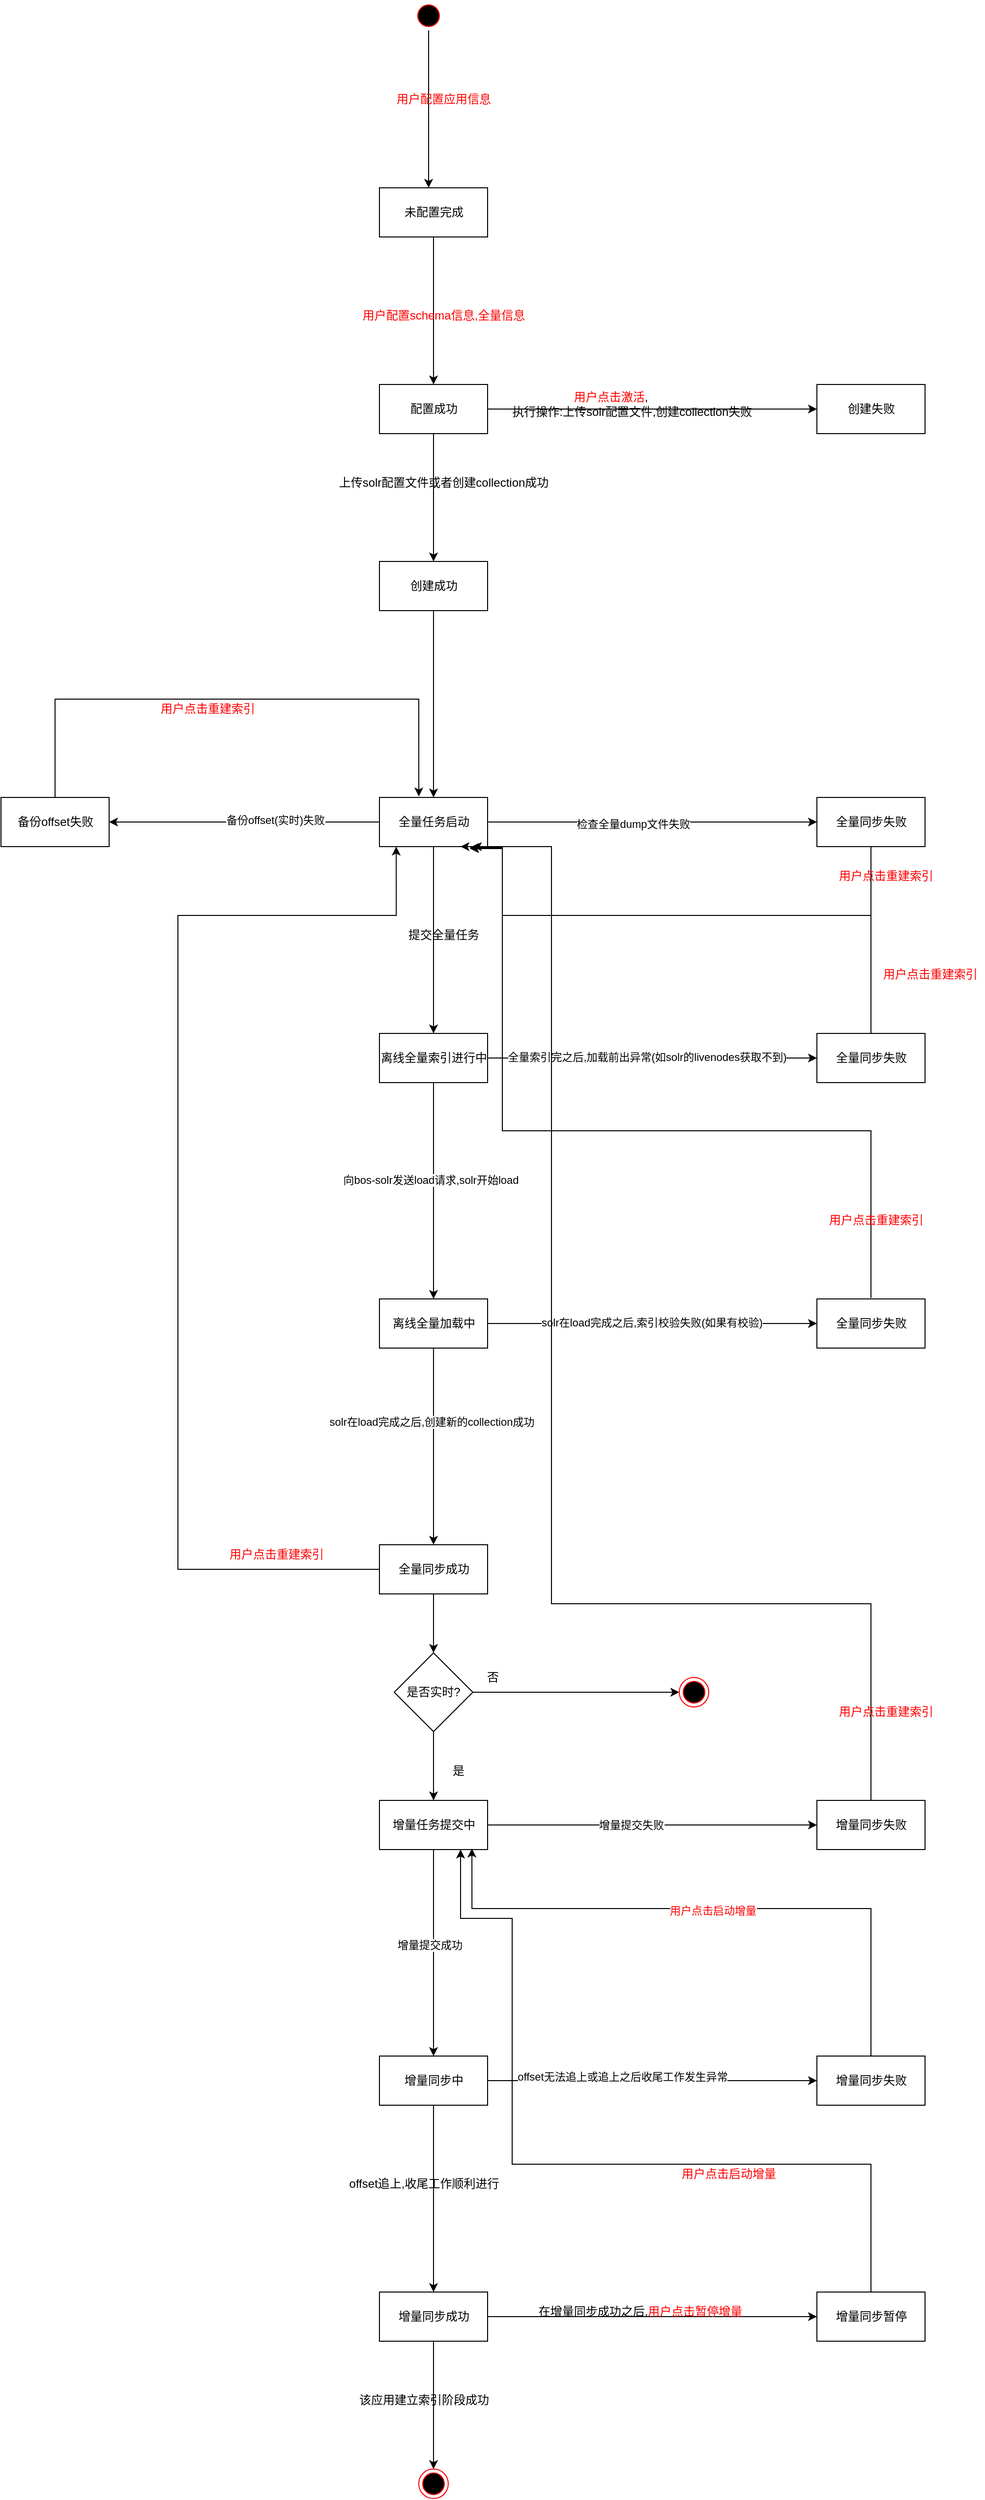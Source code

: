 <mxfile version="13.7.5" type="github">
  <diagram id="E6UDTMIK5SfPo9EAQP29" name="Page-1">
    <mxGraphModel dx="2595" dy="1629" grid="1" gridSize="10" guides="1" tooltips="1" connect="1" arrows="1" fold="1" page="1" pageScale="1" pageWidth="1169" pageHeight="826" math="0" shadow="0">
      <root>
        <mxCell id="0" />
        <mxCell id="1" parent="0" />
        <mxCell id="pfTwy-6_xwasAA1-WFlj-38" style="edgeStyle=orthogonalEdgeStyle;rounded=0;orthogonalLoop=1;jettySize=auto;html=1;" edge="1" parent="1" source="xRANGXOFlQ8uoqTKwq2T-1">
          <mxGeometry relative="1" as="geometry">
            <mxPoint x="425" y="-200" as="targetPoint" />
          </mxGeometry>
        </mxCell>
        <mxCell id="xRANGXOFlQ8uoqTKwq2T-1" value="" style="ellipse;html=1;shape=startState;fillColor=#000000;strokeColor=#ff0000;" parent="1" vertex="1">
          <mxGeometry x="410" y="-390" width="30" height="30" as="geometry" />
        </mxCell>
        <mxCell id="xRANGXOFlQ8uoqTKwq2T-8" value="" style="edgeStyle=orthogonalEdgeStyle;rounded=0;orthogonalLoop=1;jettySize=auto;html=1;" parent="1" source="xRANGXOFlQ8uoqTKwq2T-6" target="xRANGXOFlQ8uoqTKwq2T-7" edge="1">
          <mxGeometry relative="1" as="geometry" />
        </mxCell>
        <mxCell id="xRANGXOFlQ8uoqTKwq2T-6" value="未配置完成" style="html=1;" parent="1" vertex="1">
          <mxGeometry x="375" y="-200" width="110" height="50" as="geometry" />
        </mxCell>
        <mxCell id="xRANGXOFlQ8uoqTKwq2T-10" value="" style="edgeStyle=orthogonalEdgeStyle;rounded=0;orthogonalLoop=1;jettySize=auto;html=1;" parent="1" source="xRANGXOFlQ8uoqTKwq2T-7" target="xRANGXOFlQ8uoqTKwq2T-9" edge="1">
          <mxGeometry relative="1" as="geometry" />
        </mxCell>
        <mxCell id="xRANGXOFlQ8uoqTKwq2T-15" style="edgeStyle=orthogonalEdgeStyle;rounded=0;orthogonalLoop=1;jettySize=auto;html=1;entryX=0;entryY=0.5;entryDx=0;entryDy=0;" parent="1" source="xRANGXOFlQ8uoqTKwq2T-7" target="xRANGXOFlQ8uoqTKwq2T-11" edge="1">
          <mxGeometry relative="1" as="geometry" />
        </mxCell>
        <mxCell id="xRANGXOFlQ8uoqTKwq2T-7" value="配置成功" style="html=1;" parent="1" vertex="1">
          <mxGeometry x="375" width="110" height="50" as="geometry" />
        </mxCell>
        <mxCell id="xRANGXOFlQ8uoqTKwq2T-19" value="" style="edgeStyle=orthogonalEdgeStyle;rounded=0;orthogonalLoop=1;jettySize=auto;html=1;" parent="1" source="xRANGXOFlQ8uoqTKwq2T-9" target="xRANGXOFlQ8uoqTKwq2T-18" edge="1">
          <mxGeometry relative="1" as="geometry" />
        </mxCell>
        <mxCell id="xRANGXOFlQ8uoqTKwq2T-9" value="创建成功" style="html=1;" parent="1" vertex="1">
          <mxGeometry x="375" y="180" width="110" height="50" as="geometry" />
        </mxCell>
        <mxCell id="xRANGXOFlQ8uoqTKwq2T-11" value="创建失败" style="html=1;" parent="1" vertex="1">
          <mxGeometry x="820" width="110" height="50" as="geometry" />
        </mxCell>
        <mxCell id="xRANGXOFlQ8uoqTKwq2T-22" style="edgeStyle=orthogonalEdgeStyle;rounded=0;orthogonalLoop=1;jettySize=auto;html=1;entryX=0;entryY=0.5;entryDx=0;entryDy=0;" parent="1" source="xRANGXOFlQ8uoqTKwq2T-18" target="xRANGXOFlQ8uoqTKwq2T-20" edge="1">
          <mxGeometry relative="1" as="geometry" />
        </mxCell>
        <mxCell id="pfTwy-6_xwasAA1-WFlj-45" value="检查全量dump文件失败" style="edgeLabel;html=1;align=center;verticalAlign=middle;resizable=0;points=[];" vertex="1" connectable="0" parent="xRANGXOFlQ8uoqTKwq2T-22">
          <mxGeometry x="-0.116" y="-2" relative="1" as="geometry">
            <mxPoint as="offset" />
          </mxGeometry>
        </mxCell>
        <mxCell id="xRANGXOFlQ8uoqTKwq2T-24" value="" style="edgeStyle=orthogonalEdgeStyle;rounded=0;orthogonalLoop=1;jettySize=auto;html=1;" parent="1" source="xRANGXOFlQ8uoqTKwq2T-18" target="xRANGXOFlQ8uoqTKwq2T-23" edge="1">
          <mxGeometry relative="1" as="geometry" />
        </mxCell>
        <mxCell id="pfTwy-6_xwasAA1-WFlj-31" value="" style="edgeStyle=orthogonalEdgeStyle;rounded=0;orthogonalLoop=1;jettySize=auto;html=1;" edge="1" parent="1" source="xRANGXOFlQ8uoqTKwq2T-18" target="pfTwy-6_xwasAA1-WFlj-30">
          <mxGeometry relative="1" as="geometry" />
        </mxCell>
        <mxCell id="pfTwy-6_xwasAA1-WFlj-43" value="备份offset(实时)失败" style="edgeLabel;html=1;align=center;verticalAlign=middle;resizable=0;points=[];" vertex="1" connectable="0" parent="pfTwy-6_xwasAA1-WFlj-31">
          <mxGeometry x="-0.229" y="-2" relative="1" as="geometry">
            <mxPoint as="offset" />
          </mxGeometry>
        </mxCell>
        <mxCell id="xRANGXOFlQ8uoqTKwq2T-18" value="全量任务启动" style="html=1;" parent="1" vertex="1">
          <mxGeometry x="375" y="420" width="110" height="50" as="geometry" />
        </mxCell>
        <mxCell id="pfTwy-6_xwasAA1-WFlj-65" style="edgeStyle=orthogonalEdgeStyle;rounded=0;orthogonalLoop=1;jettySize=auto;html=1;" edge="1" parent="1" source="xRANGXOFlQ8uoqTKwq2T-20">
          <mxGeometry relative="1" as="geometry">
            <mxPoint x="470" y="470" as="targetPoint" />
            <Array as="points">
              <mxPoint x="875" y="540" />
              <mxPoint x="500" y="540" />
              <mxPoint x="500" y="470" />
            </Array>
          </mxGeometry>
        </mxCell>
        <mxCell id="xRANGXOFlQ8uoqTKwq2T-20" value="全量同步失败" style="html=1;" parent="1" vertex="1">
          <mxGeometry x="820" y="420" width="110" height="50" as="geometry" />
        </mxCell>
        <mxCell id="xRANGXOFlQ8uoqTKwq2T-26" value="" style="edgeStyle=orthogonalEdgeStyle;rounded=0;orthogonalLoop=1;jettySize=auto;html=1;" parent="1" source="xRANGXOFlQ8uoqTKwq2T-23" target="xRANGXOFlQ8uoqTKwq2T-25" edge="1">
          <mxGeometry relative="1" as="geometry" />
        </mxCell>
        <mxCell id="pfTwy-6_xwasAA1-WFlj-47" value="全量索引完之后,加载前出异常(如solr的livenodes获取不到)" style="edgeLabel;html=1;align=center;verticalAlign=middle;resizable=0;points=[];" vertex="1" connectable="0" parent="xRANGXOFlQ8uoqTKwq2T-26">
          <mxGeometry x="-0.033" y="1" relative="1" as="geometry">
            <mxPoint as="offset" />
          </mxGeometry>
        </mxCell>
        <mxCell id="xRANGXOFlQ8uoqTKwq2T-28" value="" style="edgeStyle=orthogonalEdgeStyle;rounded=0;orthogonalLoop=1;jettySize=auto;html=1;" parent="1" source="xRANGXOFlQ8uoqTKwq2T-23" target="xRANGXOFlQ8uoqTKwq2T-27" edge="1">
          <mxGeometry relative="1" as="geometry" />
        </mxCell>
        <mxCell id="pfTwy-6_xwasAA1-WFlj-48" value="向bos-solr发送load请求,solr开始load" style="edgeLabel;html=1;align=center;verticalAlign=middle;resizable=0;points=[];" vertex="1" connectable="0" parent="xRANGXOFlQ8uoqTKwq2T-28">
          <mxGeometry x="-0.1" y="-3" relative="1" as="geometry">
            <mxPoint as="offset" />
          </mxGeometry>
        </mxCell>
        <mxCell id="xRANGXOFlQ8uoqTKwq2T-23" value="离线全量索引进行中" style="html=1;" parent="1" vertex="1">
          <mxGeometry x="375" y="660" width="110" height="50" as="geometry" />
        </mxCell>
        <mxCell id="pfTwy-6_xwasAA1-WFlj-63" style="edgeStyle=orthogonalEdgeStyle;rounded=0;orthogonalLoop=1;jettySize=auto;html=1;entryX=0.836;entryY=1.04;entryDx=0;entryDy=0;entryPerimeter=0;" edge="1" parent="1" source="xRANGXOFlQ8uoqTKwq2T-25" target="xRANGXOFlQ8uoqTKwq2T-18">
          <mxGeometry relative="1" as="geometry">
            <Array as="points">
              <mxPoint x="875" y="540" />
              <mxPoint x="500" y="540" />
              <mxPoint x="500" y="472" />
            </Array>
          </mxGeometry>
        </mxCell>
        <mxCell id="xRANGXOFlQ8uoqTKwq2T-25" value="全量同步失败" style="html=1;" parent="1" vertex="1">
          <mxGeometry x="820" y="660" width="110" height="50" as="geometry" />
        </mxCell>
        <mxCell id="pfTwy-6_xwasAA1-WFlj-2" value="" style="edgeStyle=orthogonalEdgeStyle;rounded=0;orthogonalLoop=1;jettySize=auto;html=1;" edge="1" parent="1" source="xRANGXOFlQ8uoqTKwq2T-27" target="pfTwy-6_xwasAA1-WFlj-1">
          <mxGeometry relative="1" as="geometry" />
        </mxCell>
        <mxCell id="pfTwy-6_xwasAA1-WFlj-49" value="solr在load完成之后,索引校验失败(如果有校验)" style="edgeLabel;html=1;align=center;verticalAlign=middle;resizable=0;points=[];" vertex="1" connectable="0" parent="pfTwy-6_xwasAA1-WFlj-2">
          <mxGeometry x="-0.003" y="1" relative="1" as="geometry">
            <mxPoint as="offset" />
          </mxGeometry>
        </mxCell>
        <mxCell id="pfTwy-6_xwasAA1-WFlj-4" value="" style="edgeStyle=orthogonalEdgeStyle;rounded=0;orthogonalLoop=1;jettySize=auto;html=1;" edge="1" parent="1" source="xRANGXOFlQ8uoqTKwq2T-27" target="pfTwy-6_xwasAA1-WFlj-3">
          <mxGeometry relative="1" as="geometry" />
        </mxCell>
        <mxCell id="pfTwy-6_xwasAA1-WFlj-50" value="solr在load完成之后,创建新的collection成功" style="edgeLabel;html=1;align=center;verticalAlign=middle;resizable=0;points=[];" vertex="1" connectable="0" parent="pfTwy-6_xwasAA1-WFlj-4">
          <mxGeometry x="-0.25" y="-2" relative="1" as="geometry">
            <mxPoint as="offset" />
          </mxGeometry>
        </mxCell>
        <mxCell id="xRANGXOFlQ8uoqTKwq2T-27" value="离线全量加载中" style="html=1;" parent="1" vertex="1">
          <mxGeometry x="375" y="930" width="110" height="50" as="geometry" />
        </mxCell>
        <mxCell id="pfTwy-6_xwasAA1-WFlj-64" style="edgeStyle=orthogonalEdgeStyle;rounded=0;orthogonalLoop=1;jettySize=auto;html=1;entryX=0.836;entryY=1.04;entryDx=0;entryDy=0;entryPerimeter=0;" edge="1" parent="1">
          <mxGeometry relative="1" as="geometry">
            <mxPoint x="875" y="929" as="sourcePoint" />
            <mxPoint x="466.96" y="471" as="targetPoint" />
            <Array as="points">
              <mxPoint x="875" y="759" />
              <mxPoint x="500" y="759" />
              <mxPoint x="500" y="471" />
            </Array>
          </mxGeometry>
        </mxCell>
        <mxCell id="pfTwy-6_xwasAA1-WFlj-1" value="全量同步失败" style="html=1;" vertex="1" parent="1">
          <mxGeometry x="820" y="930" width="110" height="50" as="geometry" />
        </mxCell>
        <mxCell id="pfTwy-6_xwasAA1-WFlj-6" value="" style="edgeStyle=orthogonalEdgeStyle;rounded=0;orthogonalLoop=1;jettySize=auto;html=1;" edge="1" parent="1" source="pfTwy-6_xwasAA1-WFlj-3" target="pfTwy-6_xwasAA1-WFlj-5">
          <mxGeometry relative="1" as="geometry" />
        </mxCell>
        <mxCell id="pfTwy-6_xwasAA1-WFlj-69" style="edgeStyle=orthogonalEdgeStyle;rounded=0;orthogonalLoop=1;jettySize=auto;html=1;entryX=0.155;entryY=1;entryDx=0;entryDy=0;entryPerimeter=0;" edge="1" parent="1" source="pfTwy-6_xwasAA1-WFlj-3" target="xRANGXOFlQ8uoqTKwq2T-18">
          <mxGeometry relative="1" as="geometry">
            <Array as="points">
              <mxPoint x="170" y="1205" />
              <mxPoint x="170" y="540" />
              <mxPoint x="392" y="540" />
            </Array>
          </mxGeometry>
        </mxCell>
        <mxCell id="pfTwy-6_xwasAA1-WFlj-3" value="全量同步成功" style="html=1;" vertex="1" parent="1">
          <mxGeometry x="375" y="1180" width="110" height="50" as="geometry" />
        </mxCell>
        <mxCell id="pfTwy-6_xwasAA1-WFlj-9" value="" style="edgeStyle=orthogonalEdgeStyle;rounded=0;orthogonalLoop=1;jettySize=auto;html=1;entryX=0;entryY=0.5;entryDx=0;entryDy=0;" edge="1" parent="1" source="pfTwy-6_xwasAA1-WFlj-5" target="pfTwy-6_xwasAA1-WFlj-11">
          <mxGeometry relative="1" as="geometry">
            <mxPoint x="530" y="1330" as="targetPoint" />
          </mxGeometry>
        </mxCell>
        <mxCell id="pfTwy-6_xwasAA1-WFlj-18" value="" style="edgeStyle=orthogonalEdgeStyle;rounded=0;orthogonalLoop=1;jettySize=auto;html=1;entryX=0.5;entryY=0;entryDx=0;entryDy=0;" edge="1" parent="1" source="pfTwy-6_xwasAA1-WFlj-5" target="pfTwy-6_xwasAA1-WFlj-19">
          <mxGeometry relative="1" as="geometry">
            <mxPoint x="430" y="1150" as="targetPoint" />
          </mxGeometry>
        </mxCell>
        <mxCell id="pfTwy-6_xwasAA1-WFlj-5" value="是否实时?" style="rhombus;whiteSpace=wrap;html=1;" vertex="1" parent="1">
          <mxGeometry x="390" y="1290" width="80" height="80" as="geometry" />
        </mxCell>
        <mxCell id="pfTwy-6_xwasAA1-WFlj-10" value="否" style="text;html=1;align=center;verticalAlign=middle;resizable=0;points=[];autosize=1;" vertex="1" parent="1">
          <mxGeometry x="475" y="1305" width="30" height="20" as="geometry" />
        </mxCell>
        <mxCell id="pfTwy-6_xwasAA1-WFlj-11" value="" style="ellipse;html=1;shape=endState;fillColor=#000000;strokeColor=#ff0000;" vertex="1" parent="1">
          <mxGeometry x="680" y="1315" width="30" height="30" as="geometry" />
        </mxCell>
        <mxCell id="pfTwy-6_xwasAA1-WFlj-23" value="" style="edgeStyle=orthogonalEdgeStyle;rounded=0;orthogonalLoop=1;jettySize=auto;html=1;" edge="1" parent="1" source="pfTwy-6_xwasAA1-WFlj-19" target="pfTwy-6_xwasAA1-WFlj-22">
          <mxGeometry relative="1" as="geometry" />
        </mxCell>
        <mxCell id="pfTwy-6_xwasAA1-WFlj-52" value="增量提交成功" style="edgeLabel;html=1;align=center;verticalAlign=middle;resizable=0;points=[];" vertex="1" connectable="0" parent="pfTwy-6_xwasAA1-WFlj-23">
          <mxGeometry x="-0.076" y="-4" relative="1" as="geometry">
            <mxPoint as="offset" />
          </mxGeometry>
        </mxCell>
        <mxCell id="pfTwy-6_xwasAA1-WFlj-25" value="" style="edgeStyle=orthogonalEdgeStyle;rounded=0;orthogonalLoop=1;jettySize=auto;html=1;" edge="1" parent="1" source="pfTwy-6_xwasAA1-WFlj-19" target="pfTwy-6_xwasAA1-WFlj-24">
          <mxGeometry relative="1" as="geometry" />
        </mxCell>
        <mxCell id="pfTwy-6_xwasAA1-WFlj-51" value="增量提交失败" style="edgeLabel;html=1;align=center;verticalAlign=middle;resizable=0;points=[];" vertex="1" connectable="0" parent="pfTwy-6_xwasAA1-WFlj-25">
          <mxGeometry x="-0.128" relative="1" as="geometry">
            <mxPoint as="offset" />
          </mxGeometry>
        </mxCell>
        <mxCell id="pfTwy-6_xwasAA1-WFlj-19" value="增量任务提交中" style="html=1;" vertex="1" parent="1">
          <mxGeometry x="375" y="1440" width="110" height="50" as="geometry" />
        </mxCell>
        <mxCell id="pfTwy-6_xwasAA1-WFlj-21" value="是" style="text;html=1;align=center;verticalAlign=middle;resizable=0;points=[];autosize=1;" vertex="1" parent="1">
          <mxGeometry x="440" y="1400" width="30" height="20" as="geometry" />
        </mxCell>
        <mxCell id="pfTwy-6_xwasAA1-WFlj-27" value="" style="edgeStyle=orthogonalEdgeStyle;rounded=0;orthogonalLoop=1;jettySize=auto;html=1;" edge="1" parent="1" source="pfTwy-6_xwasAA1-WFlj-22" target="pfTwy-6_xwasAA1-WFlj-26">
          <mxGeometry relative="1" as="geometry" />
        </mxCell>
        <mxCell id="pfTwy-6_xwasAA1-WFlj-29" value="" style="edgeStyle=orthogonalEdgeStyle;rounded=0;orthogonalLoop=1;jettySize=auto;html=1;" edge="1" parent="1" source="pfTwy-6_xwasAA1-WFlj-22" target="pfTwy-6_xwasAA1-WFlj-28">
          <mxGeometry relative="1" as="geometry" />
        </mxCell>
        <mxCell id="pfTwy-6_xwasAA1-WFlj-53" value="offset无法追上或追上之后收尾工作发生异常" style="edgeLabel;html=1;align=center;verticalAlign=middle;resizable=0;points=[];" vertex="1" connectable="0" parent="pfTwy-6_xwasAA1-WFlj-29">
          <mxGeometry x="-0.182" y="4" relative="1" as="geometry">
            <mxPoint as="offset" />
          </mxGeometry>
        </mxCell>
        <mxCell id="pfTwy-6_xwasAA1-WFlj-22" value="增量同步中" style="html=1;" vertex="1" parent="1">
          <mxGeometry x="375" y="1700" width="110" height="50" as="geometry" />
        </mxCell>
        <mxCell id="pfTwy-6_xwasAA1-WFlj-71" style="edgeStyle=orthogonalEdgeStyle;rounded=0;orthogonalLoop=1;jettySize=auto;html=1;entryX=0.75;entryY=1;entryDx=0;entryDy=0;" edge="1" parent="1" source="pfTwy-6_xwasAA1-WFlj-24" target="xRANGXOFlQ8uoqTKwq2T-18">
          <mxGeometry relative="1" as="geometry">
            <Array as="points">
              <mxPoint x="875" y="1240" />
              <mxPoint x="550" y="1240" />
              <mxPoint x="550" y="470" />
            </Array>
          </mxGeometry>
        </mxCell>
        <mxCell id="pfTwy-6_xwasAA1-WFlj-24" value="增量同步失败" style="html=1;" vertex="1" parent="1">
          <mxGeometry x="820" y="1440" width="110" height="50" as="geometry" />
        </mxCell>
        <mxCell id="pfTwy-6_xwasAA1-WFlj-33" value="" style="edgeStyle=orthogonalEdgeStyle;rounded=0;orthogonalLoop=1;jettySize=auto;html=1;" edge="1" parent="1" source="pfTwy-6_xwasAA1-WFlj-26" target="pfTwy-6_xwasAA1-WFlj-32">
          <mxGeometry relative="1" as="geometry" />
        </mxCell>
        <mxCell id="pfTwy-6_xwasAA1-WFlj-35" value="" style="edgeStyle=orthogonalEdgeStyle;rounded=0;orthogonalLoop=1;jettySize=auto;html=1;entryX=0.5;entryY=0;entryDx=0;entryDy=0;" edge="1" parent="1" source="pfTwy-6_xwasAA1-WFlj-26" target="pfTwy-6_xwasAA1-WFlj-36">
          <mxGeometry relative="1" as="geometry">
            <mxPoint x="430" y="1560" as="targetPoint" />
          </mxGeometry>
        </mxCell>
        <mxCell id="pfTwy-6_xwasAA1-WFlj-26" value="增量同步成功" style="html=1;" vertex="1" parent="1">
          <mxGeometry x="375" y="1940" width="110" height="50" as="geometry" />
        </mxCell>
        <mxCell id="pfTwy-6_xwasAA1-WFlj-59" style="edgeStyle=orthogonalEdgeStyle;rounded=0;orthogonalLoop=1;jettySize=auto;html=1;entryX=0.855;entryY=0.98;entryDx=0;entryDy=0;entryPerimeter=0;" edge="1" parent="1" source="pfTwy-6_xwasAA1-WFlj-28" target="pfTwy-6_xwasAA1-WFlj-19">
          <mxGeometry relative="1" as="geometry">
            <Array as="points">
              <mxPoint x="875" y="1550" />
              <mxPoint x="469" y="1550" />
            </Array>
          </mxGeometry>
        </mxCell>
        <mxCell id="pfTwy-6_xwasAA1-WFlj-60" value="&lt;font color=&quot;#ff0000&quot;&gt;用户点击启动增量&lt;/font&gt;" style="edgeLabel;html=1;align=center;verticalAlign=middle;resizable=0;points=[];" vertex="1" connectable="0" parent="pfTwy-6_xwasAA1-WFlj-59">
          <mxGeometry x="0.008" y="2" relative="1" as="geometry">
            <mxPoint as="offset" />
          </mxGeometry>
        </mxCell>
        <mxCell id="pfTwy-6_xwasAA1-WFlj-28" value="增量同步失败" style="html=1;" vertex="1" parent="1">
          <mxGeometry x="820" y="1700" width="110" height="50" as="geometry" />
        </mxCell>
        <mxCell id="pfTwy-6_xwasAA1-WFlj-73" style="edgeStyle=orthogonalEdgeStyle;rounded=0;orthogonalLoop=1;jettySize=auto;html=1;entryX=0.364;entryY=-0.02;entryDx=0;entryDy=0;entryPerimeter=0;" edge="1" parent="1" source="pfTwy-6_xwasAA1-WFlj-30" target="xRANGXOFlQ8uoqTKwq2T-18">
          <mxGeometry relative="1" as="geometry">
            <Array as="points">
              <mxPoint x="45" y="320" />
              <mxPoint x="415" y="320" />
            </Array>
          </mxGeometry>
        </mxCell>
        <mxCell id="pfTwy-6_xwasAA1-WFlj-30" value="备份offset失败" style="html=1;" vertex="1" parent="1">
          <mxGeometry x="-10" y="420" width="110" height="50" as="geometry" />
        </mxCell>
        <mxCell id="pfTwy-6_xwasAA1-WFlj-61" style="edgeStyle=orthogonalEdgeStyle;rounded=0;orthogonalLoop=1;jettySize=auto;html=1;entryX=0.75;entryY=1;entryDx=0;entryDy=0;" edge="1" parent="1" source="pfTwy-6_xwasAA1-WFlj-32" target="pfTwy-6_xwasAA1-WFlj-19">
          <mxGeometry relative="1" as="geometry">
            <Array as="points">
              <mxPoint x="875" y="1810" />
              <mxPoint x="510" y="1810" />
              <mxPoint x="510" y="1560" />
              <mxPoint x="458" y="1560" />
            </Array>
          </mxGeometry>
        </mxCell>
        <mxCell id="pfTwy-6_xwasAA1-WFlj-32" value="增量同步暂停" style="html=1;" vertex="1" parent="1">
          <mxGeometry x="820" y="1940" width="110" height="50" as="geometry" />
        </mxCell>
        <mxCell id="pfTwy-6_xwasAA1-WFlj-36" value="" style="ellipse;html=1;shape=endState;fillColor=#000000;strokeColor=#ff0000;" vertex="1" parent="1">
          <mxGeometry x="415" y="2120" width="30" height="30" as="geometry" />
        </mxCell>
        <mxCell id="pfTwy-6_xwasAA1-WFlj-39" value="&lt;font color=&quot;#ff0000&quot;&gt;用户配置应用信息&lt;/font&gt;" style="text;html=1;align=center;verticalAlign=middle;resizable=0;points=[];autosize=1;" vertex="1" parent="1">
          <mxGeometry x="385" y="-300" width="110" height="20" as="geometry" />
        </mxCell>
        <mxCell id="pfTwy-6_xwasAA1-WFlj-40" value="&lt;font color=&quot;#ff0000&quot;&gt;用户配置schema信息,全量信息&lt;/font&gt;" style="text;html=1;align=center;verticalAlign=middle;resizable=0;points=[];autosize=1;" vertex="1" parent="1">
          <mxGeometry x="350" y="-80" width="180" height="20" as="geometry" />
        </mxCell>
        <mxCell id="pfTwy-6_xwasAA1-WFlj-41" value="&lt;font color=&quot;#ff0000&quot;&gt;用户点击激活&lt;/font&gt;,&lt;br&gt;&amp;nbsp; &amp;nbsp; &amp;nbsp; &amp;nbsp; &amp;nbsp; &amp;nbsp; &amp;nbsp;执行操作:上传solr配置文件,创建collection失败" style="text;html=1;align=center;verticalAlign=middle;resizable=0;points=[];autosize=1;" vertex="1" parent="1">
          <mxGeometry x="460" y="5" width="300" height="30" as="geometry" />
        </mxCell>
        <mxCell id="pfTwy-6_xwasAA1-WFlj-42" value="上传solr配置文件或者创建collection成功" style="text;html=1;align=center;verticalAlign=middle;resizable=0;points=[];autosize=1;" vertex="1" parent="1">
          <mxGeometry x="325" y="90" width="230" height="20" as="geometry" />
        </mxCell>
        <mxCell id="pfTwy-6_xwasAA1-WFlj-46" value="提交全量任务" style="text;html=1;align=center;verticalAlign=middle;resizable=0;points=[];autosize=1;" vertex="1" parent="1">
          <mxGeometry x="395" y="550" width="90" height="20" as="geometry" />
        </mxCell>
        <mxCell id="pfTwy-6_xwasAA1-WFlj-54" value="offset追上,收尾工作顺利进行" style="text;html=1;align=center;verticalAlign=middle;resizable=0;points=[];autosize=1;" vertex="1" parent="1">
          <mxGeometry x="335" y="1820" width="170" height="20" as="geometry" />
        </mxCell>
        <mxCell id="pfTwy-6_xwasAA1-WFlj-55" value="在增量同步成功之后,&lt;font color=&quot;#ff0000&quot;&gt;用户点击暂停增量&lt;/font&gt;" style="text;html=1;align=center;verticalAlign=middle;resizable=0;points=[];autosize=1;" vertex="1" parent="1">
          <mxGeometry x="530" y="1950" width="220" height="20" as="geometry" />
        </mxCell>
        <mxCell id="pfTwy-6_xwasAA1-WFlj-56" value="该应用建立索引阶段成功" style="text;html=1;align=center;verticalAlign=middle;resizable=0;points=[];autosize=1;" vertex="1" parent="1">
          <mxGeometry x="345" y="2040" width="150" height="20" as="geometry" />
        </mxCell>
        <mxCell id="pfTwy-6_xwasAA1-WFlj-62" value="&lt;font color=&quot;#ff0000&quot;&gt;用户点击启动增量&lt;/font&gt;" style="text;html=1;align=center;verticalAlign=middle;resizable=0;points=[];autosize=1;" vertex="1" parent="1">
          <mxGeometry x="675" y="1810" width="110" height="20" as="geometry" />
        </mxCell>
        <mxCell id="pfTwy-6_xwasAA1-WFlj-66" value="&lt;font color=&quot;#ff0000&quot;&gt;用户点击重建索引&lt;/font&gt;" style="text;html=1;align=center;verticalAlign=middle;resizable=0;points=[];autosize=1;" vertex="1" parent="1">
          <mxGeometry x="880" y="590" width="110" height="20" as="geometry" />
        </mxCell>
        <mxCell id="pfTwy-6_xwasAA1-WFlj-67" value="&lt;font color=&quot;#ff0000&quot;&gt;用户点击重建索引&lt;/font&gt;" style="text;html=1;align=center;verticalAlign=middle;resizable=0;points=[];autosize=1;" vertex="1" parent="1">
          <mxGeometry x="835" y="490" width="110" height="20" as="geometry" />
        </mxCell>
        <mxCell id="pfTwy-6_xwasAA1-WFlj-68" value="&lt;font color=&quot;#ff0000&quot;&gt;用户点击重建索引&lt;/font&gt;" style="text;html=1;align=center;verticalAlign=middle;resizable=0;points=[];autosize=1;" vertex="1" parent="1">
          <mxGeometry x="825" y="840" width="110" height="20" as="geometry" />
        </mxCell>
        <mxCell id="pfTwy-6_xwasAA1-WFlj-70" value="&lt;font color=&quot;#ff0000&quot;&gt;用户点击重建索引&lt;/font&gt;" style="text;html=1;align=center;verticalAlign=middle;resizable=0;points=[];autosize=1;" vertex="1" parent="1">
          <mxGeometry x="215" y="1180" width="110" height="20" as="geometry" />
        </mxCell>
        <mxCell id="pfTwy-6_xwasAA1-WFlj-72" value="&lt;font color=&quot;#ff0000&quot;&gt;用户点击重建索引&lt;/font&gt;" style="text;html=1;align=center;verticalAlign=middle;resizable=0;points=[];autosize=1;" vertex="1" parent="1">
          <mxGeometry x="835" y="1340" width="110" height="20" as="geometry" />
        </mxCell>
        <mxCell id="pfTwy-6_xwasAA1-WFlj-74" value="&lt;font color=&quot;#ff0000&quot;&gt;用户点击重建索引&lt;/font&gt;" style="text;html=1;align=center;verticalAlign=middle;resizable=0;points=[];autosize=1;" vertex="1" parent="1">
          <mxGeometry x="145" y="320" width="110" height="20" as="geometry" />
        </mxCell>
      </root>
    </mxGraphModel>
  </diagram>
</mxfile>
